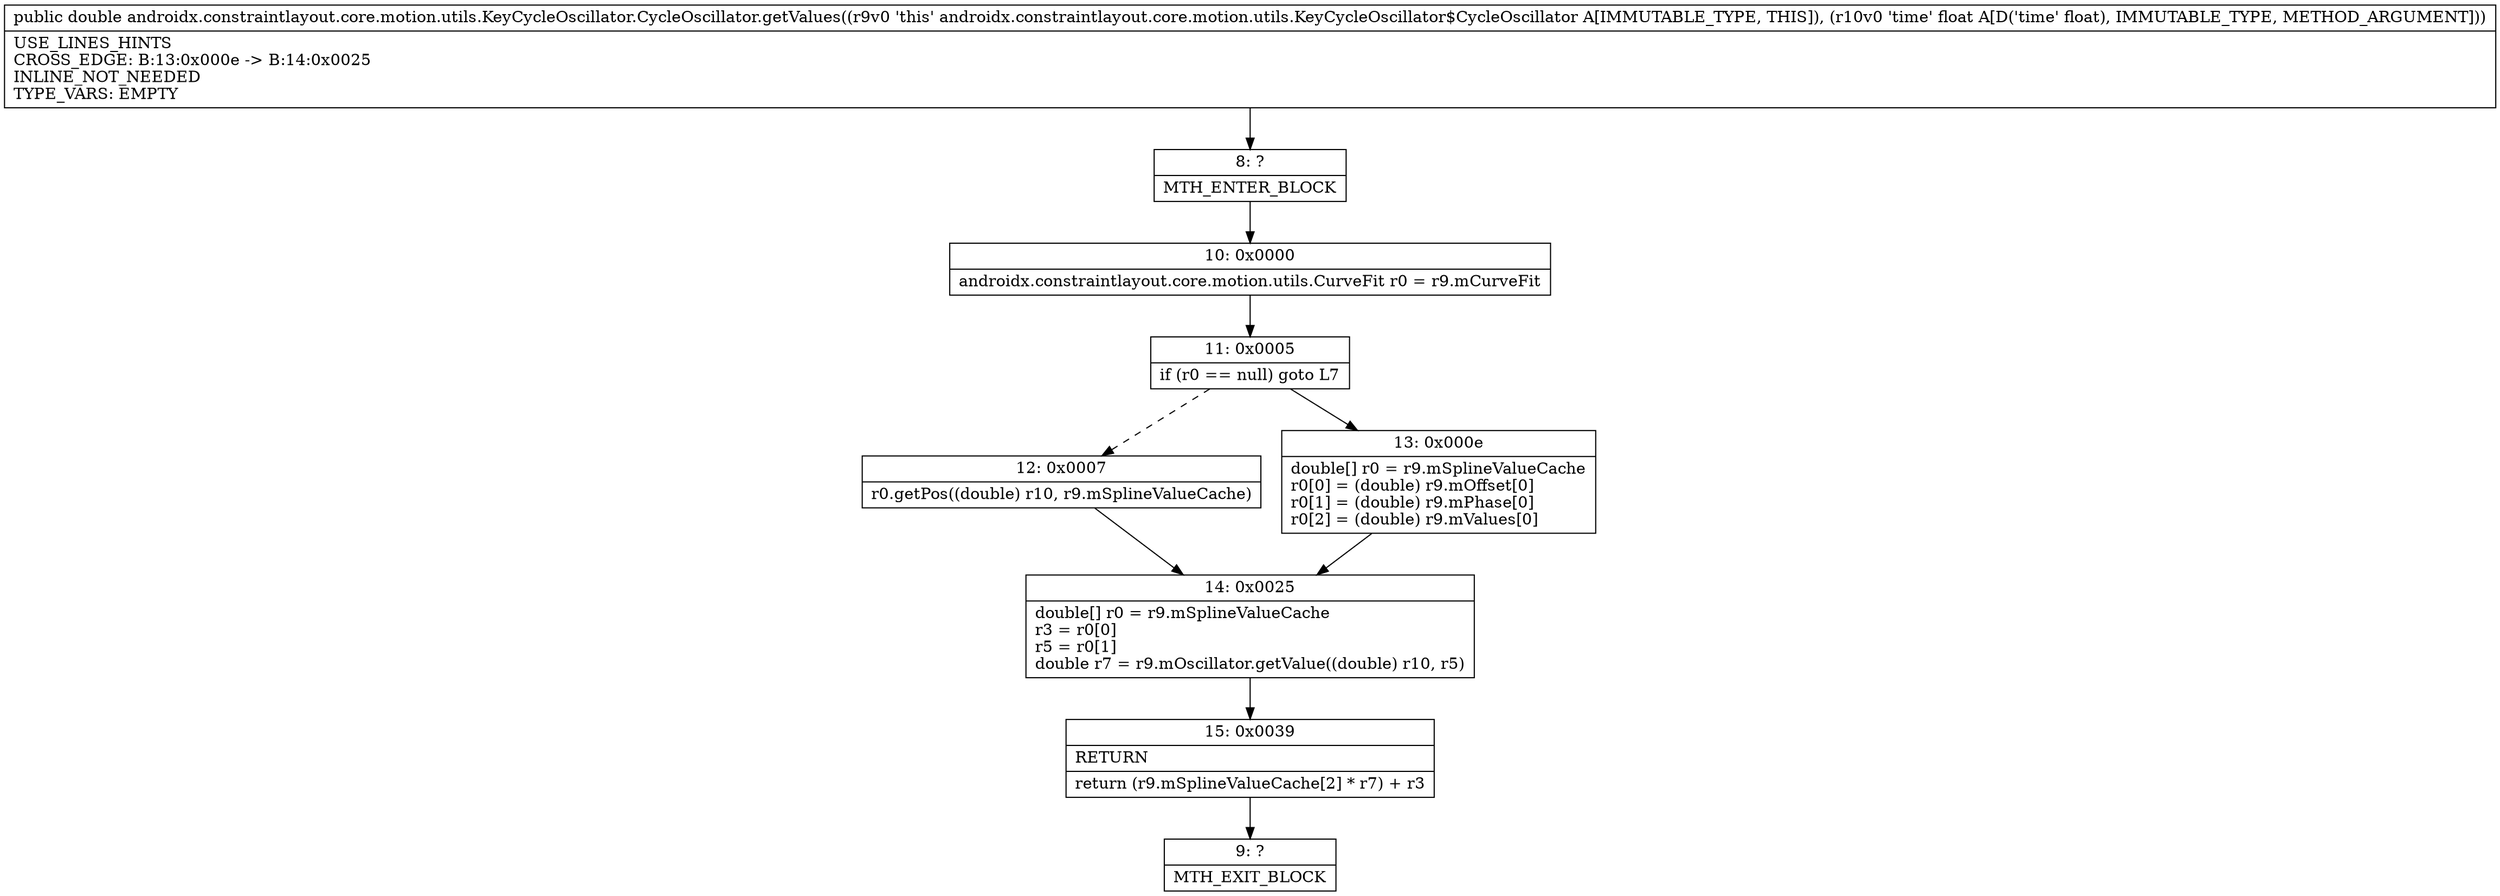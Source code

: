 digraph "CFG forandroidx.constraintlayout.core.motion.utils.KeyCycleOscillator.CycleOscillator.getValues(F)D" {
Node_8 [shape=record,label="{8\:\ ?|MTH_ENTER_BLOCK\l}"];
Node_10 [shape=record,label="{10\:\ 0x0000|androidx.constraintlayout.core.motion.utils.CurveFit r0 = r9.mCurveFit\l}"];
Node_11 [shape=record,label="{11\:\ 0x0005|if (r0 == null) goto L7\l}"];
Node_12 [shape=record,label="{12\:\ 0x0007|r0.getPos((double) r10, r9.mSplineValueCache)\l}"];
Node_14 [shape=record,label="{14\:\ 0x0025|double[] r0 = r9.mSplineValueCache\lr3 = r0[0]\lr5 = r0[1]\ldouble r7 = r9.mOscillator.getValue((double) r10, r5)\l}"];
Node_15 [shape=record,label="{15\:\ 0x0039|RETURN\l|return (r9.mSplineValueCache[2] * r7) + r3\l}"];
Node_9 [shape=record,label="{9\:\ ?|MTH_EXIT_BLOCK\l}"];
Node_13 [shape=record,label="{13\:\ 0x000e|double[] r0 = r9.mSplineValueCache\lr0[0] = (double) r9.mOffset[0]\lr0[1] = (double) r9.mPhase[0]\lr0[2] = (double) r9.mValues[0]\l}"];
MethodNode[shape=record,label="{public double androidx.constraintlayout.core.motion.utils.KeyCycleOscillator.CycleOscillator.getValues((r9v0 'this' androidx.constraintlayout.core.motion.utils.KeyCycleOscillator$CycleOscillator A[IMMUTABLE_TYPE, THIS]), (r10v0 'time' float A[D('time' float), IMMUTABLE_TYPE, METHOD_ARGUMENT]))  | USE_LINES_HINTS\lCROSS_EDGE: B:13:0x000e \-\> B:14:0x0025\lINLINE_NOT_NEEDED\lTYPE_VARS: EMPTY\l}"];
MethodNode -> Node_8;Node_8 -> Node_10;
Node_10 -> Node_11;
Node_11 -> Node_12[style=dashed];
Node_11 -> Node_13;
Node_12 -> Node_14;
Node_14 -> Node_15;
Node_15 -> Node_9;
Node_13 -> Node_14;
}

